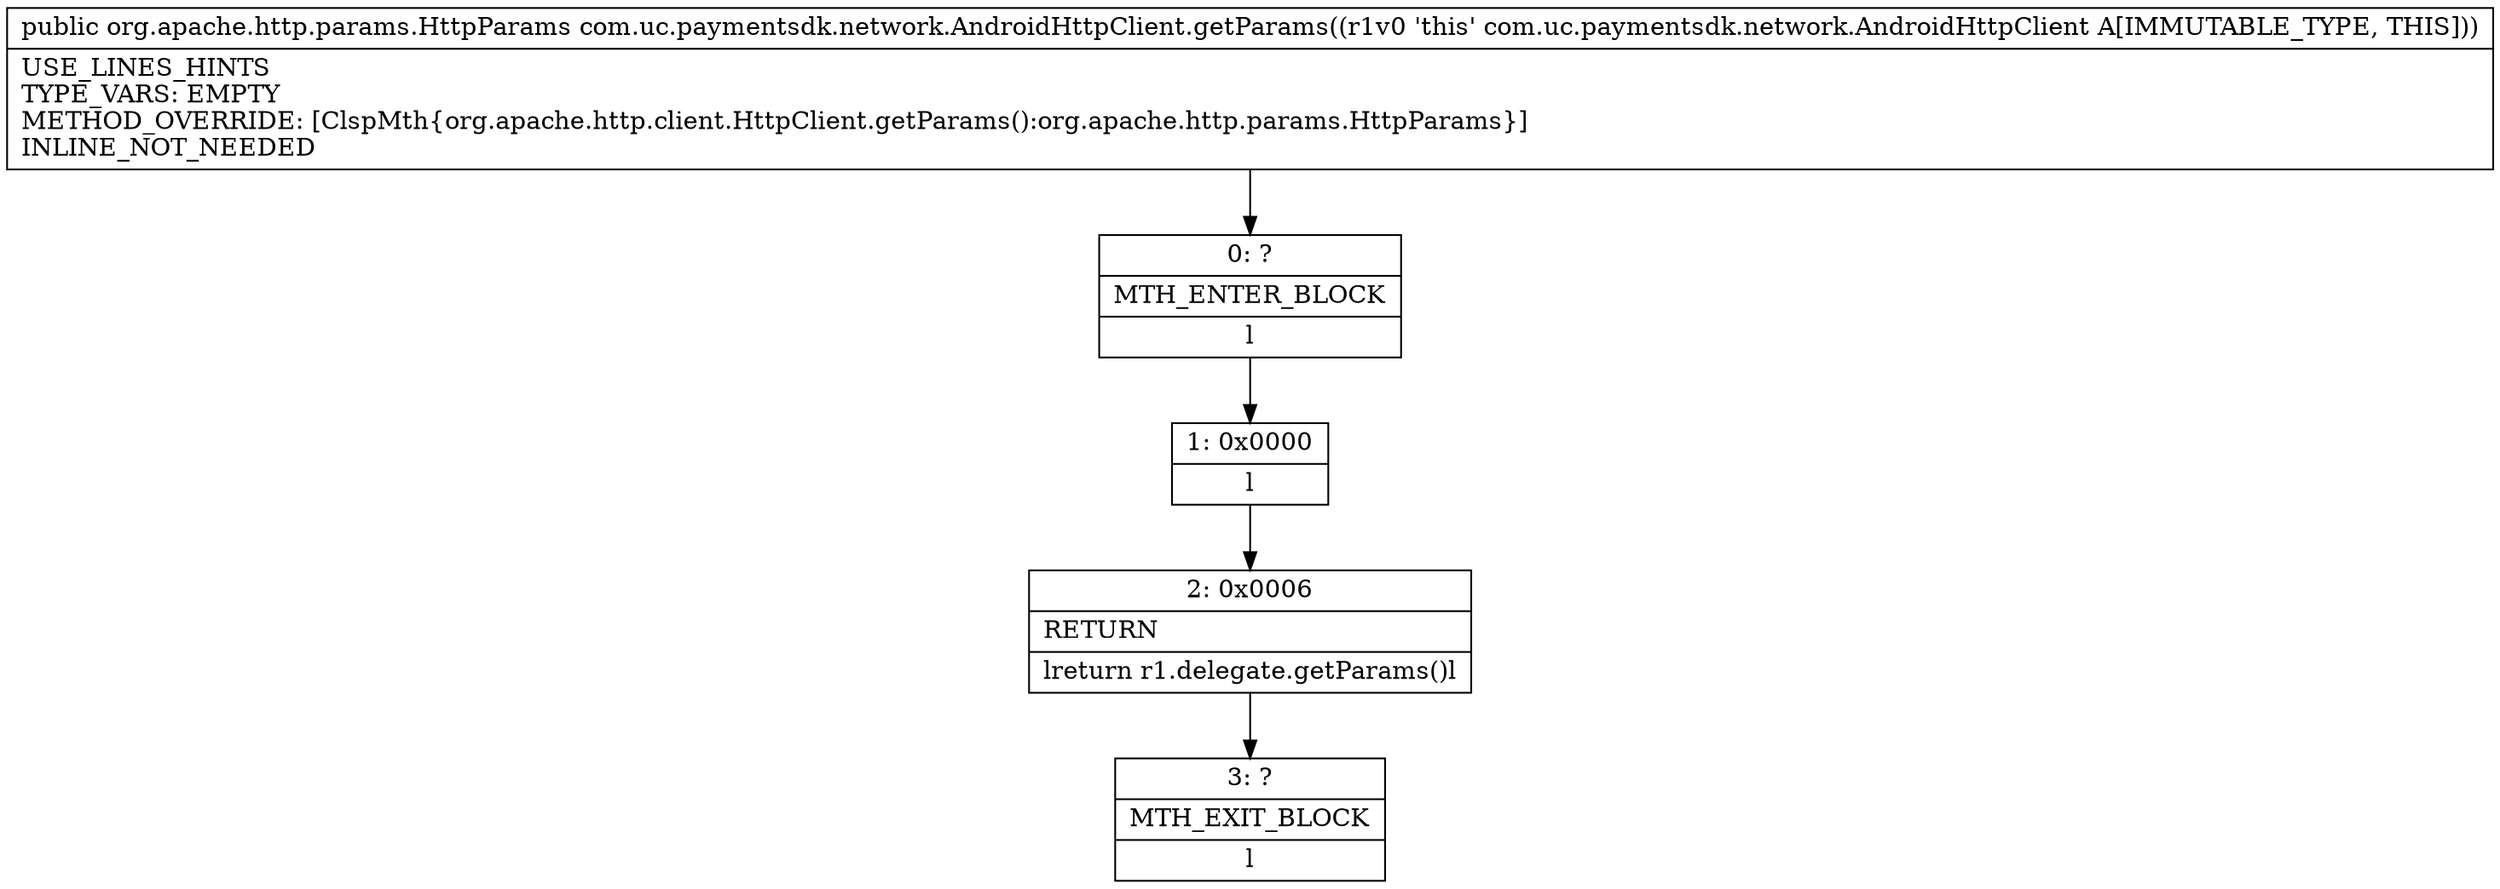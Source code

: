 digraph "CFG forcom.uc.paymentsdk.network.AndroidHttpClient.getParams()Lorg\/apache\/http\/params\/HttpParams;" {
Node_0 [shape=record,label="{0\:\ ?|MTH_ENTER_BLOCK\l|l}"];
Node_1 [shape=record,label="{1\:\ 0x0000|l}"];
Node_2 [shape=record,label="{2\:\ 0x0006|RETURN\l|lreturn r1.delegate.getParams()l}"];
Node_3 [shape=record,label="{3\:\ ?|MTH_EXIT_BLOCK\l|l}"];
MethodNode[shape=record,label="{public org.apache.http.params.HttpParams com.uc.paymentsdk.network.AndroidHttpClient.getParams((r1v0 'this' com.uc.paymentsdk.network.AndroidHttpClient A[IMMUTABLE_TYPE, THIS]))  | USE_LINES_HINTS\lTYPE_VARS: EMPTY\lMETHOD_OVERRIDE: [ClspMth\{org.apache.http.client.HttpClient.getParams():org.apache.http.params.HttpParams\}]\lINLINE_NOT_NEEDED\l}"];
MethodNode -> Node_0;
Node_0 -> Node_1;
Node_1 -> Node_2;
Node_2 -> Node_3;
}


